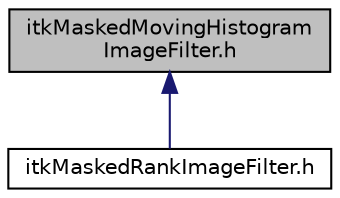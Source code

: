 digraph "itkMaskedMovingHistogramImageFilter.h"
{
 // LATEX_PDF_SIZE
  edge [fontname="Helvetica",fontsize="10",labelfontname="Helvetica",labelfontsize="10"];
  node [fontname="Helvetica",fontsize="10",shape=record];
  Node1 [label="itkMaskedMovingHistogram\lImageFilter.h",height=0.2,width=0.4,color="black", fillcolor="grey75", style="filled", fontcolor="black",tooltip=" "];
  Node1 -> Node2 [dir="back",color="midnightblue",fontsize="10",style="solid",fontname="Helvetica"];
  Node2 [label="itkMaskedRankImageFilter.h",height=0.2,width=0.4,color="black", fillcolor="white", style="filled",URL="$itkMaskedRankImageFilter_8h.html",tooltip=" "];
}
